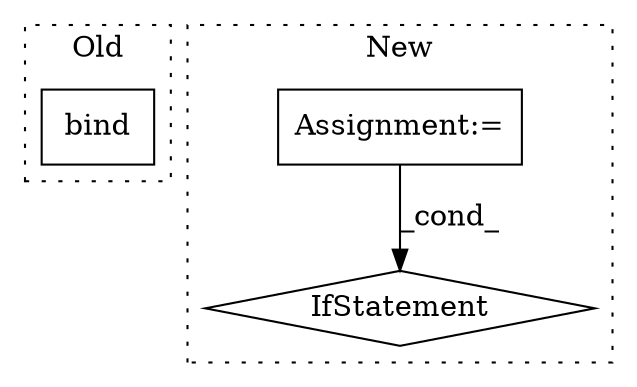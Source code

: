 digraph G {
subgraph cluster0 {
1 [label="bind" a="32" s="5375,5562" l="22,-5" shape="box"];
label = "Old";
style="dotted";
}
subgraph cluster1 {
2 [label="IfStatement" a="25" s="9896,9934" l="4,2" shape="diamond"];
3 [label="Assignment:=" a="7" s="9824" l="1" shape="box"];
label = "New";
style="dotted";
}
3 -> 2 [label="_cond_"];
}
